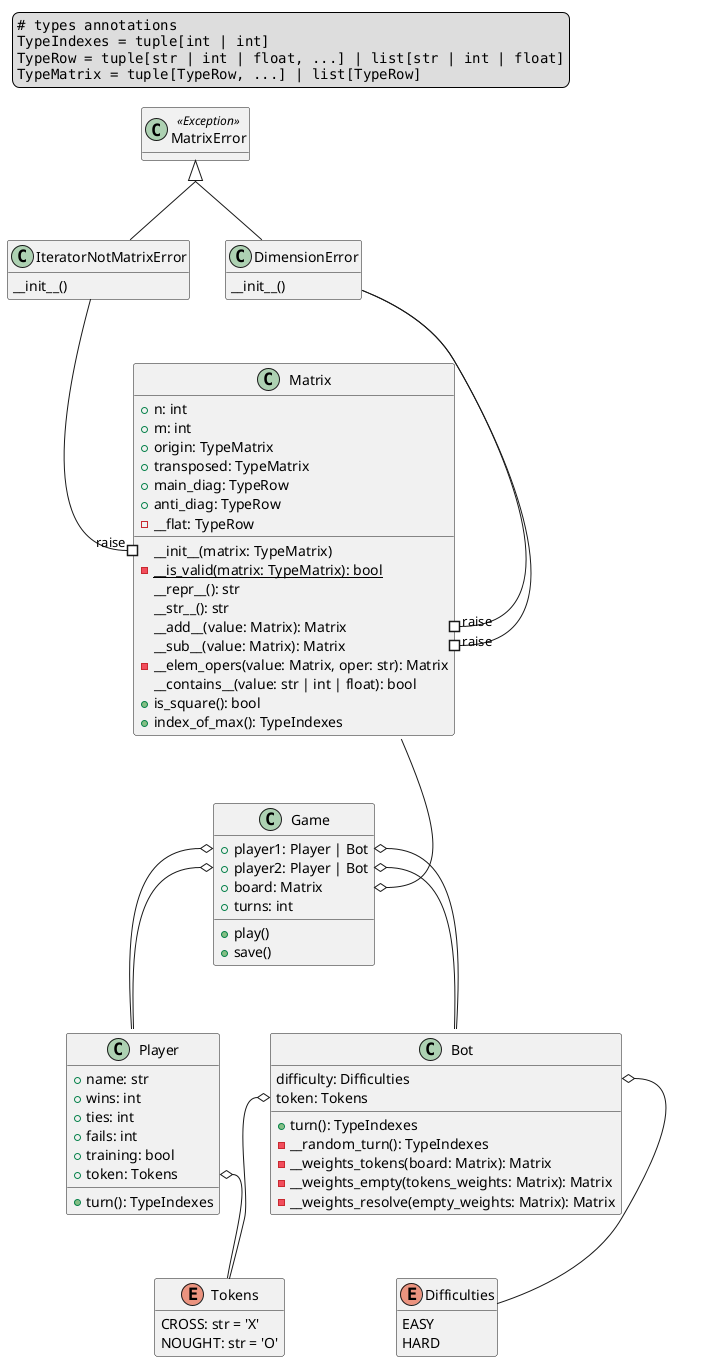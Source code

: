 @startuml
hide empty members
skinparam groupInheritance 2

legend top left
""# types annotations""
""TypeIndexes = tuple[int | int]""
""TypeRow = tuple[str | int | float, ...] | list[str | int | float]""
""TypeMatrix = tuple[TypeRow, ...] | list[TypeRow]""
end legend

'abstract class Exception
'hide Exception members
class MatrixError <<Exception>>
show MatrixError methods
class IteratorNotMatrixError {
__init__()
}
class DimensionError {
__init__()
}

'Exception <|-- MatrixError
MatrixError <|-- IteratorNotMatrixError
MatrixError <|-- DimensionError

class Matrix {
+n: int
+m: int
+origin: TypeMatrix
+transposed: TypeMatrix
+main_diag: TypeRow
+anti_diag: TypeRow
-__flat: TypeRow
__init__(matrix: TypeMatrix)
-__is_valid(matrix: TypeMatrix): bool {static}
__repr__(): str
__str__(): str
__add__(value: Matrix): Matrix
__sub__(value: Matrix): Matrix
-__elem_opers(value: Matrix, oper: str): Matrix
__contains__(value: str | int | float): bool
+is_square(): bool
+index_of_max(): TypeIndexes
}

IteratorNotMatrixError --# "raise" Matrix::__init__
'note on link: raise
DimensionError --# "raise" Matrix::__add__
DimensionError --# "raise" Matrix::__sub__

class Game {
+player1: Player | Bot
+player2: Player | Bot
+board: Matrix
+turns: int
+play()
+save()
}

class Player {
+name: str
+wins: int
+ties: int
+fails: int
+training: bool
+token: Tokens
+turn(): TypeIndexes
}

class Bot {
difficulty: Difficulties
token: Tokens
+turn(): TypeIndexes
-__random_turn(): TypeIndexes
-__weights_tokens(board: Matrix): Matrix
-__weights_empty(tokens_weights: Matrix): Matrix
-__weights_resolve(empty_weights: Matrix): Matrix
}

enum Difficulties {
EASY
HARD
}
enum Tokens {
CROSS: str = 'X'
NOUGHT: str = 'O'
}

Matrix --o Game::board
Game::player1 o-- Player
Game::player2 o-- Player
Game::player1 o-- Bot
Game::player2 o-- Bot
Player::token o-- Tokens
Bot::token o-- Tokens
Bot::difficulty o-- Difficulties

@enduml